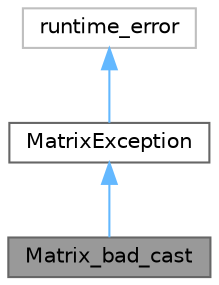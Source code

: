 digraph "Matrix_bad_cast"
{
 // LATEX_PDF_SIZE
  bgcolor="transparent";
  edge [fontname=Helvetica,fontsize=10,labelfontname=Helvetica,labelfontsize=10];
  node [fontname=Helvetica,fontsize=10,shape=box,height=0.2,width=0.4];
  Node1 [id="Node000001",label="Matrix_bad_cast",height=0.2,width=0.4,color="gray40", fillcolor="grey60", style="filled", fontcolor="black",tooltip="Signals bad cast among Matrices for Matrix classes."];
  Node2 -> Node1 [id="edge1_Node000001_Node000002",dir="back",color="steelblue1",style="solid",tooltip=" "];
  Node2 [id="Node000002",label="MatrixException",height=0.2,width=0.4,color="gray40", fillcolor="white", style="filled",URL="$class_matrix_exception.html",tooltip="Master base class for Matrix exceptions."];
  Node3 -> Node2 [id="edge2_Node000002_Node000003",dir="back",color="steelblue1",style="solid",tooltip=" "];
  Node3 [id="Node000003",label="runtime_error",height=0.2,width=0.4,color="grey75", fillcolor="white", style="filled",tooltip=" "];
}
